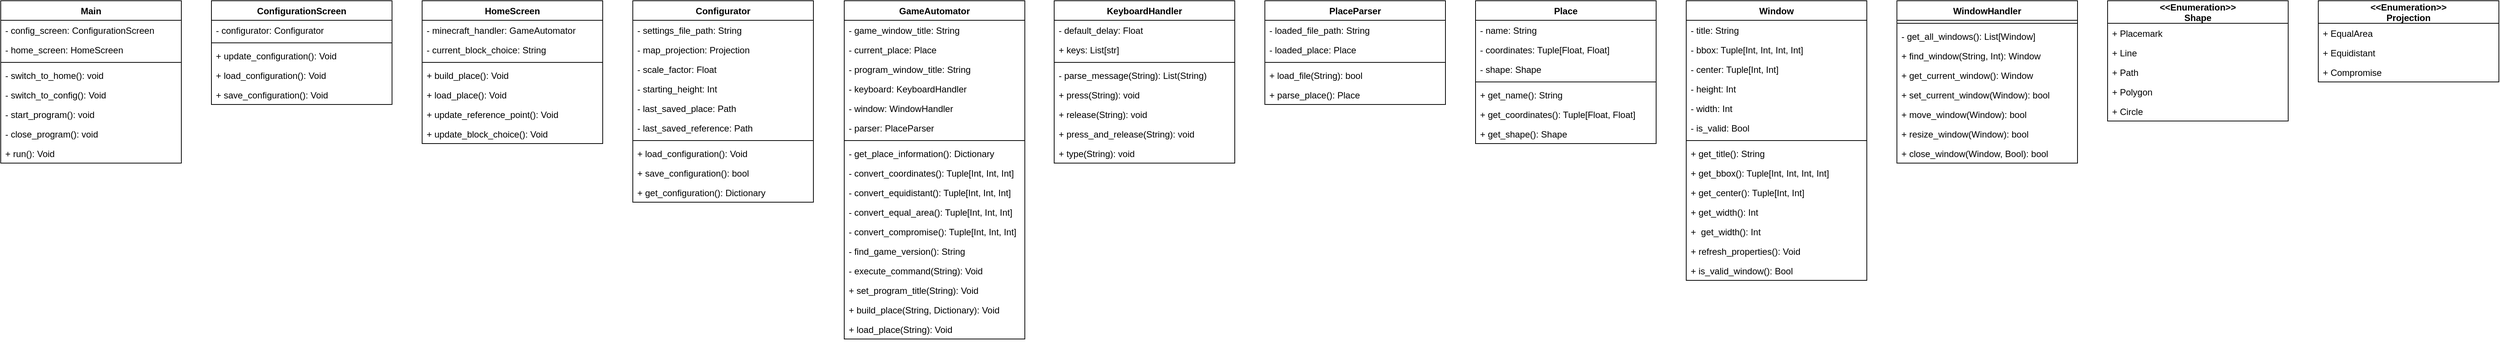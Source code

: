 <mxfile version="16.1.2" type="device"><diagram id="C5RBs43oDa-KdzZeNtuy" name="Page-1"><mxGraphModel dx="940" dy="936" grid="1" gridSize="10" guides="1" tooltips="1" connect="1" arrows="1" fold="1" page="1" pageScale="1" pageWidth="827" pageHeight="1169" math="0" shadow="0"><root><mxCell id="WIyWlLk6GJQsqaUBKTNV-0"/><mxCell id="WIyWlLk6GJQsqaUBKTNV-1" parent="WIyWlLk6GJQsqaUBKTNV-0"/><mxCell id="BEuFYHyedvfZlGBlOwU2-103" value="Window" style="swimlane;fontStyle=1;align=center;verticalAlign=top;childLayout=stackLayout;horizontal=1;startSize=26;horizontalStack=0;resizeParent=1;resizeParentMax=0;resizeLast=0;collapsible=1;marginBottom=0;" vertex="1" parent="WIyWlLk6GJQsqaUBKTNV-1"><mxGeometry x="2280" y="520" width="240" height="372" as="geometry"/></mxCell><mxCell id="BEuFYHyedvfZlGBlOwU2-118" value="- title: String" style="text;strokeColor=none;fillColor=none;align=left;verticalAlign=top;spacingLeft=4;spacingRight=4;overflow=hidden;rotatable=0;points=[[0,0.5],[1,0.5]];portConstraint=eastwest;" vertex="1" parent="BEuFYHyedvfZlGBlOwU2-103"><mxGeometry y="26" width="240" height="26" as="geometry"/></mxCell><mxCell id="BEuFYHyedvfZlGBlOwU2-119" value="- bbox: Tuple[Int, Int, Int, Int]" style="text;strokeColor=none;fillColor=none;align=left;verticalAlign=top;spacingLeft=4;spacingRight=4;overflow=hidden;rotatable=0;points=[[0,0.5],[1,0.5]];portConstraint=eastwest;" vertex="1" parent="BEuFYHyedvfZlGBlOwU2-103"><mxGeometry y="52" width="240" height="26" as="geometry"/></mxCell><mxCell id="BEuFYHyedvfZlGBlOwU2-120" value="- center: Tuple[Int, Int]" style="text;strokeColor=none;fillColor=none;align=left;verticalAlign=top;spacingLeft=4;spacingRight=4;overflow=hidden;rotatable=0;points=[[0,0.5],[1,0.5]];portConstraint=eastwest;" vertex="1" parent="BEuFYHyedvfZlGBlOwU2-103"><mxGeometry y="78" width="240" height="26" as="geometry"/></mxCell><mxCell id="BEuFYHyedvfZlGBlOwU2-121" value="- height: Int" style="text;strokeColor=none;fillColor=none;align=left;verticalAlign=top;spacingLeft=4;spacingRight=4;overflow=hidden;rotatable=0;points=[[0,0.5],[1,0.5]];portConstraint=eastwest;" vertex="1" parent="BEuFYHyedvfZlGBlOwU2-103"><mxGeometry y="104" width="240" height="26" as="geometry"/></mxCell><mxCell id="BEuFYHyedvfZlGBlOwU2-122" value="- width: Int" style="text;strokeColor=none;fillColor=none;align=left;verticalAlign=top;spacingLeft=4;spacingRight=4;overflow=hidden;rotatable=0;points=[[0,0.5],[1,0.5]];portConstraint=eastwest;" vertex="1" parent="BEuFYHyedvfZlGBlOwU2-103"><mxGeometry y="130" width="240" height="26" as="geometry"/></mxCell><mxCell id="BEuFYHyedvfZlGBlOwU2-123" value="- is_valid: Bool" style="text;strokeColor=none;fillColor=none;align=left;verticalAlign=top;spacingLeft=4;spacingRight=4;overflow=hidden;rotatable=0;points=[[0,0.5],[1,0.5]];portConstraint=eastwest;" vertex="1" parent="BEuFYHyedvfZlGBlOwU2-103"><mxGeometry y="156" width="240" height="26" as="geometry"/></mxCell><mxCell id="BEuFYHyedvfZlGBlOwU2-110" value="" style="line;strokeWidth=1;fillColor=none;align=left;verticalAlign=middle;spacingTop=-1;spacingLeft=3;spacingRight=3;rotatable=0;labelPosition=right;points=[];portConstraint=eastwest;" vertex="1" parent="BEuFYHyedvfZlGBlOwU2-103"><mxGeometry y="182" width="240" height="8" as="geometry"/></mxCell><mxCell id="BEuFYHyedvfZlGBlOwU2-111" value="+ get_title(): String" style="text;strokeColor=none;fillColor=none;align=left;verticalAlign=top;spacingLeft=4;spacingRight=4;overflow=hidden;rotatable=0;points=[[0,0.5],[1,0.5]];portConstraint=eastwest;" vertex="1" parent="BEuFYHyedvfZlGBlOwU2-103"><mxGeometry y="190" width="240" height="26" as="geometry"/></mxCell><mxCell id="BEuFYHyedvfZlGBlOwU2-112" value="+ get_bbox(): Tuple[Int, Int, Int, Int]" style="text;strokeColor=none;fillColor=none;align=left;verticalAlign=top;spacingLeft=4;spacingRight=4;overflow=hidden;rotatable=0;points=[[0,0.5],[1,0.5]];portConstraint=eastwest;" vertex="1" parent="BEuFYHyedvfZlGBlOwU2-103"><mxGeometry y="216" width="240" height="26" as="geometry"/></mxCell><mxCell id="BEuFYHyedvfZlGBlOwU2-113" value="+ get_center(): Tuple[Int, Int]" style="text;strokeColor=none;fillColor=none;align=left;verticalAlign=top;spacingLeft=4;spacingRight=4;overflow=hidden;rotatable=0;points=[[0,0.5],[1,0.5]];portConstraint=eastwest;" vertex="1" parent="BEuFYHyedvfZlGBlOwU2-103"><mxGeometry y="242" width="240" height="26" as="geometry"/></mxCell><mxCell id="BEuFYHyedvfZlGBlOwU2-114" value="+ get_width(): Int" style="text;strokeColor=none;fillColor=none;align=left;verticalAlign=top;spacingLeft=4;spacingRight=4;overflow=hidden;rotatable=0;points=[[0,0.5],[1,0.5]];portConstraint=eastwest;" vertex="1" parent="BEuFYHyedvfZlGBlOwU2-103"><mxGeometry y="268" width="240" height="26" as="geometry"/></mxCell><mxCell id="BEuFYHyedvfZlGBlOwU2-115" value="+  get_width(): Int" style="text;strokeColor=none;fillColor=none;align=left;verticalAlign=top;spacingLeft=4;spacingRight=4;overflow=hidden;rotatable=0;points=[[0,0.5],[1,0.5]];portConstraint=eastwest;" vertex="1" parent="BEuFYHyedvfZlGBlOwU2-103"><mxGeometry y="294" width="240" height="26" as="geometry"/></mxCell><mxCell id="BEuFYHyedvfZlGBlOwU2-116" value="+ refresh_properties(): Void" style="text;strokeColor=none;fillColor=none;align=left;verticalAlign=top;spacingLeft=4;spacingRight=4;overflow=hidden;rotatable=0;points=[[0,0.5],[1,0.5]];portConstraint=eastwest;" vertex="1" parent="BEuFYHyedvfZlGBlOwU2-103"><mxGeometry y="320" width="240" height="26" as="geometry"/></mxCell><mxCell id="BEuFYHyedvfZlGBlOwU2-117" value="+ is_valid_window(): Bool" style="text;strokeColor=none;fillColor=none;align=left;verticalAlign=top;spacingLeft=4;spacingRight=4;overflow=hidden;rotatable=0;points=[[0,0.5],[1,0.5]];portConstraint=eastwest;" vertex="1" parent="BEuFYHyedvfZlGBlOwU2-103"><mxGeometry y="346" width="240" height="26" as="geometry"/></mxCell><mxCell id="BEuFYHyedvfZlGBlOwU2-124" value="Place" style="swimlane;fontStyle=1;align=center;verticalAlign=top;childLayout=stackLayout;horizontal=1;startSize=26;horizontalStack=0;resizeParent=1;resizeParentMax=0;resizeLast=0;collapsible=1;marginBottom=0;" vertex="1" parent="WIyWlLk6GJQsqaUBKTNV-1"><mxGeometry x="2000" y="520" width="240" height="190" as="geometry"/></mxCell><mxCell id="BEuFYHyedvfZlGBlOwU2-125" value="- name: String" style="text;strokeColor=none;fillColor=none;align=left;verticalAlign=top;spacingLeft=4;spacingRight=4;overflow=hidden;rotatable=0;points=[[0,0.5],[1,0.5]];portConstraint=eastwest;" vertex="1" parent="BEuFYHyedvfZlGBlOwU2-124"><mxGeometry y="26" width="240" height="26" as="geometry"/></mxCell><mxCell id="BEuFYHyedvfZlGBlOwU2-126" value="- coordinates: Tuple[Float, Float]" style="text;strokeColor=none;fillColor=none;align=left;verticalAlign=top;spacingLeft=4;spacingRight=4;overflow=hidden;rotatable=0;points=[[0,0.5],[1,0.5]];portConstraint=eastwest;" vertex="1" parent="BEuFYHyedvfZlGBlOwU2-124"><mxGeometry y="52" width="240" height="26" as="geometry"/></mxCell><mxCell id="BEuFYHyedvfZlGBlOwU2-127" value="- shape: Shape" style="text;strokeColor=none;fillColor=none;align=left;verticalAlign=top;spacingLeft=4;spacingRight=4;overflow=hidden;rotatable=0;points=[[0,0.5],[1,0.5]];portConstraint=eastwest;" vertex="1" parent="BEuFYHyedvfZlGBlOwU2-124"><mxGeometry y="78" width="240" height="26" as="geometry"/></mxCell><mxCell id="BEuFYHyedvfZlGBlOwU2-128" value="" style="line;strokeWidth=1;fillColor=none;align=left;verticalAlign=middle;spacingTop=-1;spacingLeft=3;spacingRight=3;rotatable=0;labelPosition=right;points=[];portConstraint=eastwest;" vertex="1" parent="BEuFYHyedvfZlGBlOwU2-124"><mxGeometry y="104" width="240" height="8" as="geometry"/></mxCell><mxCell id="BEuFYHyedvfZlGBlOwU2-129" value="+ get_name(): String" style="text;strokeColor=none;fillColor=none;align=left;verticalAlign=top;spacingLeft=4;spacingRight=4;overflow=hidden;rotatable=0;points=[[0,0.5],[1,0.5]];portConstraint=eastwest;" vertex="1" parent="BEuFYHyedvfZlGBlOwU2-124"><mxGeometry y="112" width="240" height="26" as="geometry"/></mxCell><mxCell id="BEuFYHyedvfZlGBlOwU2-130" value="+ get_coordinates(): Tuple[Float, Float]" style="text;strokeColor=none;fillColor=none;align=left;verticalAlign=top;spacingLeft=4;spacingRight=4;overflow=hidden;rotatable=0;points=[[0,0.5],[1,0.5]];portConstraint=eastwest;" vertex="1" parent="BEuFYHyedvfZlGBlOwU2-124"><mxGeometry y="138" width="240" height="26" as="geometry"/></mxCell><mxCell id="BEuFYHyedvfZlGBlOwU2-131" value="+ get_shape(): Shape" style="text;strokeColor=none;fillColor=none;align=left;verticalAlign=top;spacingLeft=4;spacingRight=4;overflow=hidden;rotatable=0;points=[[0,0.5],[1,0.5]];portConstraint=eastwest;" vertex="1" parent="BEuFYHyedvfZlGBlOwU2-124"><mxGeometry y="164" width="240" height="26" as="geometry"/></mxCell><mxCell id="BEuFYHyedvfZlGBlOwU2-132" value="WindowHandler" style="swimlane;fontStyle=1;align=center;verticalAlign=top;childLayout=stackLayout;horizontal=1;startSize=26;horizontalStack=0;resizeParent=1;resizeParentMax=0;resizeLast=0;collapsible=1;marginBottom=0;" vertex="1" parent="WIyWlLk6GJQsqaUBKTNV-1"><mxGeometry x="2560" y="520" width="240" height="216" as="geometry"/></mxCell><mxCell id="BEuFYHyedvfZlGBlOwU2-134" value="" style="line;strokeWidth=1;fillColor=none;align=left;verticalAlign=middle;spacingTop=-1;spacingLeft=3;spacingRight=3;rotatable=0;labelPosition=right;points=[];portConstraint=eastwest;" vertex="1" parent="BEuFYHyedvfZlGBlOwU2-132"><mxGeometry y="26" width="240" height="8" as="geometry"/></mxCell><mxCell id="BEuFYHyedvfZlGBlOwU2-142" value="- get_all_windows(): List[Window]" style="text;strokeColor=none;fillColor=none;align=left;verticalAlign=top;spacingLeft=4;spacingRight=4;overflow=hidden;rotatable=0;points=[[0,0.5],[1,0.5]];portConstraint=eastwest;" vertex="1" parent="BEuFYHyedvfZlGBlOwU2-132"><mxGeometry y="34" width="240" height="26" as="geometry"/></mxCell><mxCell id="BEuFYHyedvfZlGBlOwU2-135" value="+ find_window(String, Int): Window" style="text;strokeColor=none;fillColor=none;align=left;verticalAlign=top;spacingLeft=4;spacingRight=4;overflow=hidden;rotatable=0;points=[[0,0.5],[1,0.5]];portConstraint=eastwest;" vertex="1" parent="BEuFYHyedvfZlGBlOwU2-132"><mxGeometry y="60" width="240" height="26" as="geometry"/></mxCell><mxCell id="BEuFYHyedvfZlGBlOwU2-136" value="+ get_current_window(): Window" style="text;strokeColor=none;fillColor=none;align=left;verticalAlign=top;spacingLeft=4;spacingRight=4;overflow=hidden;rotatable=0;points=[[0,0.5],[1,0.5]];portConstraint=eastwest;" vertex="1" parent="BEuFYHyedvfZlGBlOwU2-132"><mxGeometry y="86" width="240" height="26" as="geometry"/></mxCell><mxCell id="BEuFYHyedvfZlGBlOwU2-137" value="+ set_current_window(Window): bool" style="text;strokeColor=none;fillColor=none;align=left;verticalAlign=top;spacingLeft=4;spacingRight=4;overflow=hidden;rotatable=0;points=[[0,0.5],[1,0.5]];portConstraint=eastwest;" vertex="1" parent="BEuFYHyedvfZlGBlOwU2-132"><mxGeometry y="112" width="240" height="26" as="geometry"/></mxCell><mxCell id="BEuFYHyedvfZlGBlOwU2-138" value="+ move_window(Window): bool" style="text;strokeColor=none;fillColor=none;align=left;verticalAlign=top;spacingLeft=4;spacingRight=4;overflow=hidden;rotatable=0;points=[[0,0.5],[1,0.5]];portConstraint=eastwest;" vertex="1" parent="BEuFYHyedvfZlGBlOwU2-132"><mxGeometry y="138" width="240" height="26" as="geometry"/></mxCell><mxCell id="BEuFYHyedvfZlGBlOwU2-139" value="+ resize_window(Window): bool" style="text;strokeColor=none;fillColor=none;align=left;verticalAlign=top;spacingLeft=4;spacingRight=4;overflow=hidden;rotatable=0;points=[[0,0.5],[1,0.5]];portConstraint=eastwest;" vertex="1" parent="BEuFYHyedvfZlGBlOwU2-132"><mxGeometry y="164" width="240" height="26" as="geometry"/></mxCell><mxCell id="BEuFYHyedvfZlGBlOwU2-140" value="+ close_window(Window, Bool): bool" style="text;strokeColor=none;fillColor=none;align=left;verticalAlign=top;spacingLeft=4;spacingRight=4;overflow=hidden;rotatable=0;points=[[0,0.5],[1,0.5]];portConstraint=eastwest;" vertex="1" parent="BEuFYHyedvfZlGBlOwU2-132"><mxGeometry y="190" width="240" height="26" as="geometry"/></mxCell><mxCell id="BEuFYHyedvfZlGBlOwU2-143" value="PlaceParser" style="swimlane;fontStyle=1;align=center;verticalAlign=top;childLayout=stackLayout;horizontal=1;startSize=26;horizontalStack=0;resizeParent=1;resizeParentMax=0;resizeLast=0;collapsible=1;marginBottom=0;" vertex="1" parent="WIyWlLk6GJQsqaUBKTNV-1"><mxGeometry x="1720" y="520" width="240" height="138" as="geometry"/></mxCell><mxCell id="BEuFYHyedvfZlGBlOwU2-144" value="- loaded_file_path: String" style="text;strokeColor=none;fillColor=none;align=left;verticalAlign=top;spacingLeft=4;spacingRight=4;overflow=hidden;rotatable=0;points=[[0,0.5],[1,0.5]];portConstraint=eastwest;" vertex="1" parent="BEuFYHyedvfZlGBlOwU2-143"><mxGeometry y="26" width="240" height="26" as="geometry"/></mxCell><mxCell id="BEuFYHyedvfZlGBlOwU2-222" value="- loaded_place: Place" style="text;strokeColor=none;fillColor=none;align=left;verticalAlign=top;spacingLeft=4;spacingRight=4;overflow=hidden;rotatable=0;points=[[0,0.5],[1,0.5]];portConstraint=eastwest;" vertex="1" parent="BEuFYHyedvfZlGBlOwU2-143"><mxGeometry y="52" width="240" height="26" as="geometry"/></mxCell><mxCell id="BEuFYHyedvfZlGBlOwU2-145" value="" style="line;strokeWidth=1;fillColor=none;align=left;verticalAlign=middle;spacingTop=-1;spacingLeft=3;spacingRight=3;rotatable=0;labelPosition=right;points=[];portConstraint=eastwest;" vertex="1" parent="BEuFYHyedvfZlGBlOwU2-143"><mxGeometry y="78" width="240" height="8" as="geometry"/></mxCell><mxCell id="BEuFYHyedvfZlGBlOwU2-146" value="+ load_file(String): bool" style="text;strokeColor=none;fillColor=none;align=left;verticalAlign=top;spacingLeft=4;spacingRight=4;overflow=hidden;rotatable=0;points=[[0,0.5],[1,0.5]];portConstraint=eastwest;" vertex="1" parent="BEuFYHyedvfZlGBlOwU2-143"><mxGeometry y="86" width="240" height="26" as="geometry"/></mxCell><mxCell id="BEuFYHyedvfZlGBlOwU2-147" value="+ parse_place(): Place" style="text;strokeColor=none;fillColor=none;align=left;verticalAlign=top;spacingLeft=4;spacingRight=4;overflow=hidden;rotatable=0;points=[[0,0.5],[1,0.5]];portConstraint=eastwest;" vertex="1" parent="BEuFYHyedvfZlGBlOwU2-143"><mxGeometry y="112" width="240" height="26" as="geometry"/></mxCell><mxCell id="BEuFYHyedvfZlGBlOwU2-153" value="KeyboardHandler" style="swimlane;fontStyle=1;align=center;verticalAlign=top;childLayout=stackLayout;horizontal=1;startSize=26;horizontalStack=0;resizeParent=1;resizeParentMax=0;resizeLast=0;collapsible=1;marginBottom=0;" vertex="1" parent="WIyWlLk6GJQsqaUBKTNV-1"><mxGeometry x="1440" y="520" width="240" height="216" as="geometry"/></mxCell><mxCell id="BEuFYHyedvfZlGBlOwU2-161" value="- default_delay: Float" style="text;strokeColor=none;fillColor=none;align=left;verticalAlign=top;spacingLeft=4;spacingRight=4;overflow=hidden;rotatable=0;points=[[0,0.5],[1,0.5]];portConstraint=eastwest;" vertex="1" parent="BEuFYHyedvfZlGBlOwU2-153"><mxGeometry y="26" width="240" height="26" as="geometry"/></mxCell><mxCell id="BEuFYHyedvfZlGBlOwU2-154" value="+ keys: List[str]" style="text;strokeColor=none;fillColor=none;align=left;verticalAlign=top;spacingLeft=4;spacingRight=4;overflow=hidden;rotatable=0;points=[[0,0.5],[1,0.5]];portConstraint=eastwest;" vertex="1" parent="BEuFYHyedvfZlGBlOwU2-153"><mxGeometry y="52" width="240" height="26" as="geometry"/></mxCell><mxCell id="BEuFYHyedvfZlGBlOwU2-155" value="" style="line;strokeWidth=1;fillColor=none;align=left;verticalAlign=middle;spacingTop=-1;spacingLeft=3;spacingRight=3;rotatable=0;labelPosition=right;points=[];portConstraint=eastwest;" vertex="1" parent="BEuFYHyedvfZlGBlOwU2-153"><mxGeometry y="78" width="240" height="8" as="geometry"/></mxCell><mxCell id="BEuFYHyedvfZlGBlOwU2-162" value="- parse_message(String): List(String)" style="text;strokeColor=none;fillColor=none;align=left;verticalAlign=top;spacingLeft=4;spacingRight=4;overflow=hidden;rotatable=0;points=[[0,0.5],[1,0.5]];portConstraint=eastwest;" vertex="1" parent="BEuFYHyedvfZlGBlOwU2-153"><mxGeometry y="86" width="240" height="26" as="geometry"/></mxCell><mxCell id="BEuFYHyedvfZlGBlOwU2-156" value="+ press(String): void" style="text;strokeColor=none;fillColor=none;align=left;verticalAlign=top;spacingLeft=4;spacingRight=4;overflow=hidden;rotatable=0;points=[[0,0.5],[1,0.5]];portConstraint=eastwest;" vertex="1" parent="BEuFYHyedvfZlGBlOwU2-153"><mxGeometry y="112" width="240" height="26" as="geometry"/></mxCell><mxCell id="BEuFYHyedvfZlGBlOwU2-157" value="+ release(String): void" style="text;strokeColor=none;fillColor=none;align=left;verticalAlign=top;spacingLeft=4;spacingRight=4;overflow=hidden;rotatable=0;points=[[0,0.5],[1,0.5]];portConstraint=eastwest;" vertex="1" parent="BEuFYHyedvfZlGBlOwU2-153"><mxGeometry y="138" width="240" height="26" as="geometry"/></mxCell><mxCell id="BEuFYHyedvfZlGBlOwU2-158" value="+ press_and_release(String): void" style="text;strokeColor=none;fillColor=none;align=left;verticalAlign=top;spacingLeft=4;spacingRight=4;overflow=hidden;rotatable=0;points=[[0,0.5],[1,0.5]];portConstraint=eastwest;" vertex="1" parent="BEuFYHyedvfZlGBlOwU2-153"><mxGeometry y="164" width="240" height="26" as="geometry"/></mxCell><mxCell id="BEuFYHyedvfZlGBlOwU2-159" value="+ type(String): void" style="text;strokeColor=none;fillColor=none;align=left;verticalAlign=top;spacingLeft=4;spacingRight=4;overflow=hidden;rotatable=0;points=[[0,0.5],[1,0.5]];portConstraint=eastwest;" vertex="1" parent="BEuFYHyedvfZlGBlOwU2-153"><mxGeometry y="190" width="240" height="26" as="geometry"/></mxCell><mxCell id="BEuFYHyedvfZlGBlOwU2-163" value="GameAutomator" style="swimlane;fontStyle=1;align=center;verticalAlign=top;childLayout=stackLayout;horizontal=1;startSize=26;horizontalStack=0;resizeParent=1;resizeParentMax=0;resizeLast=0;collapsible=1;marginBottom=0;" vertex="1" parent="WIyWlLk6GJQsqaUBKTNV-1"><mxGeometry x="1161" y="520" width="240" height="450" as="geometry"/></mxCell><mxCell id="BEuFYHyedvfZlGBlOwU2-174" value="- game_window_title: String" style="text;strokeColor=none;fillColor=none;align=left;verticalAlign=top;spacingLeft=4;spacingRight=4;overflow=hidden;rotatable=0;points=[[0,0.5],[1,0.5]];portConstraint=eastwest;" vertex="1" parent="BEuFYHyedvfZlGBlOwU2-163"><mxGeometry y="26" width="240" height="26" as="geometry"/></mxCell><mxCell id="BEuFYHyedvfZlGBlOwU2-181" value="- current_place: Place" style="text;strokeColor=none;fillColor=none;align=left;verticalAlign=top;spacingLeft=4;spacingRight=4;overflow=hidden;rotatable=0;points=[[0,0.5],[1,0.5]];portConstraint=eastwest;" vertex="1" parent="BEuFYHyedvfZlGBlOwU2-163"><mxGeometry y="52" width="240" height="26" as="geometry"/></mxCell><mxCell id="BEuFYHyedvfZlGBlOwU2-175" value="- program_window_title: String" style="text;strokeColor=none;fillColor=none;align=left;verticalAlign=top;spacingLeft=4;spacingRight=4;overflow=hidden;rotatable=0;points=[[0,0.5],[1,0.5]];portConstraint=eastwest;" vertex="1" parent="BEuFYHyedvfZlGBlOwU2-163"><mxGeometry y="78" width="240" height="26" as="geometry"/></mxCell><mxCell id="BEuFYHyedvfZlGBlOwU2-176" value="- keyboard: KeyboardHandler" style="text;strokeColor=none;fillColor=none;align=left;verticalAlign=top;spacingLeft=4;spacingRight=4;overflow=hidden;rotatable=0;points=[[0,0.5],[1,0.5]];portConstraint=eastwest;" vertex="1" parent="BEuFYHyedvfZlGBlOwU2-163"><mxGeometry y="104" width="240" height="26" as="geometry"/></mxCell><mxCell id="BEuFYHyedvfZlGBlOwU2-177" value="- window: WindowHandler" style="text;strokeColor=none;fillColor=none;align=left;verticalAlign=top;spacingLeft=4;spacingRight=4;overflow=hidden;rotatable=0;points=[[0,0.5],[1,0.5]];portConstraint=eastwest;" vertex="1" parent="BEuFYHyedvfZlGBlOwU2-163"><mxGeometry y="130" width="240" height="26" as="geometry"/></mxCell><mxCell id="BEuFYHyedvfZlGBlOwU2-178" value="- parser: PlaceParser" style="text;strokeColor=none;fillColor=none;align=left;verticalAlign=top;spacingLeft=4;spacingRight=4;overflow=hidden;rotatable=0;points=[[0,0.5],[1,0.5]];portConstraint=eastwest;" vertex="1" parent="BEuFYHyedvfZlGBlOwU2-163"><mxGeometry y="156" width="240" height="26" as="geometry"/></mxCell><mxCell id="BEuFYHyedvfZlGBlOwU2-169" value="" style="line;strokeWidth=1;fillColor=none;align=left;verticalAlign=middle;spacingTop=-1;spacingLeft=3;spacingRight=3;rotatable=0;labelPosition=right;points=[];portConstraint=eastwest;" vertex="1" parent="BEuFYHyedvfZlGBlOwU2-163"><mxGeometry y="182" width="240" height="8" as="geometry"/></mxCell><mxCell id="BEuFYHyedvfZlGBlOwU2-180" value="- get_place_information(): Dictionary" style="text;strokeColor=none;fillColor=none;align=left;verticalAlign=top;spacingLeft=4;spacingRight=4;overflow=hidden;rotatable=0;points=[[0,0.5],[1,0.5]];portConstraint=eastwest;" vertex="1" parent="BEuFYHyedvfZlGBlOwU2-163"><mxGeometry y="190" width="240" height="26" as="geometry"/></mxCell><mxCell id="BEuFYHyedvfZlGBlOwU2-182" value="- convert_coordinates(): Tuple[Int, Int, Int]" style="text;strokeColor=none;fillColor=none;align=left;verticalAlign=top;spacingLeft=4;spacingRight=4;overflow=hidden;rotatable=0;points=[[0,0.5],[1,0.5]];portConstraint=eastwest;" vertex="1" parent="BEuFYHyedvfZlGBlOwU2-163"><mxGeometry y="216" width="240" height="26" as="geometry"/></mxCell><mxCell id="BEuFYHyedvfZlGBlOwU2-242" value="- convert_equidistant(): Tuple[Int, Int, Int]" style="text;strokeColor=none;fillColor=none;align=left;verticalAlign=top;spacingLeft=4;spacingRight=4;overflow=hidden;rotatable=0;points=[[0,0.5],[1,0.5]];portConstraint=eastwest;" vertex="1" parent="BEuFYHyedvfZlGBlOwU2-163"><mxGeometry y="242" width="240" height="26" as="geometry"/></mxCell><mxCell id="BEuFYHyedvfZlGBlOwU2-243" value="- convert_equal_area(): Tuple[Int, Int, Int]" style="text;strokeColor=none;fillColor=none;align=left;verticalAlign=top;spacingLeft=4;spacingRight=4;overflow=hidden;rotatable=0;points=[[0,0.5],[1,0.5]];portConstraint=eastwest;" vertex="1" parent="BEuFYHyedvfZlGBlOwU2-163"><mxGeometry y="268" width="240" height="26" as="geometry"/></mxCell><mxCell id="BEuFYHyedvfZlGBlOwU2-244" value="- convert_compromise(): Tuple[Int, Int, Int]" style="text;strokeColor=none;fillColor=none;align=left;verticalAlign=top;spacingLeft=4;spacingRight=4;overflow=hidden;rotatable=0;points=[[0,0.5],[1,0.5]];portConstraint=eastwest;" vertex="1" parent="BEuFYHyedvfZlGBlOwU2-163"><mxGeometry y="294" width="240" height="26" as="geometry"/></mxCell><mxCell id="BEuFYHyedvfZlGBlOwU2-183" value="- find_game_version(): String" style="text;strokeColor=none;fillColor=none;align=left;verticalAlign=top;spacingLeft=4;spacingRight=4;overflow=hidden;rotatable=0;points=[[0,0.5],[1,0.5]];portConstraint=eastwest;" vertex="1" parent="BEuFYHyedvfZlGBlOwU2-163"><mxGeometry y="320" width="240" height="26" as="geometry"/></mxCell><mxCell id="BEuFYHyedvfZlGBlOwU2-186" value="- execute_command(String): Void" style="text;strokeColor=none;fillColor=none;align=left;verticalAlign=top;spacingLeft=4;spacingRight=4;overflow=hidden;rotatable=0;points=[[0,0.5],[1,0.5]];portConstraint=eastwest;" vertex="1" parent="BEuFYHyedvfZlGBlOwU2-163"><mxGeometry y="346" width="240" height="26" as="geometry"/></mxCell><mxCell id="BEuFYHyedvfZlGBlOwU2-179" value="+ set_program_title(String): Void" style="text;strokeColor=none;fillColor=none;align=left;verticalAlign=top;spacingLeft=4;spacingRight=4;overflow=hidden;rotatable=0;points=[[0,0.5],[1,0.5]];portConstraint=eastwest;" vertex="1" parent="BEuFYHyedvfZlGBlOwU2-163"><mxGeometry y="372" width="240" height="26" as="geometry"/></mxCell><mxCell id="BEuFYHyedvfZlGBlOwU2-184" value="+ build_place(String, Dictionary): Void" style="text;strokeColor=none;fillColor=none;align=left;verticalAlign=top;spacingLeft=4;spacingRight=4;overflow=hidden;rotatable=0;points=[[0,0.5],[1,0.5]];portConstraint=eastwest;" vertex="1" parent="BEuFYHyedvfZlGBlOwU2-163"><mxGeometry y="398" width="240" height="26" as="geometry"/></mxCell><mxCell id="BEuFYHyedvfZlGBlOwU2-185" value="+ load_place(String): Void" style="text;strokeColor=none;fillColor=none;align=left;verticalAlign=top;spacingLeft=4;spacingRight=4;overflow=hidden;rotatable=0;points=[[0,0.5],[1,0.5]];portConstraint=eastwest;" vertex="1" parent="BEuFYHyedvfZlGBlOwU2-163"><mxGeometry y="424" width="240" height="26" as="geometry"/></mxCell><mxCell id="BEuFYHyedvfZlGBlOwU2-187" value="Configurator" style="swimlane;fontStyle=1;align=center;verticalAlign=top;childLayout=stackLayout;horizontal=1;startSize=26;horizontalStack=0;resizeParent=1;resizeParentMax=0;resizeLast=0;collapsible=1;marginBottom=0;" vertex="1" parent="WIyWlLk6GJQsqaUBKTNV-1"><mxGeometry x="880" y="520" width="240" height="268" as="geometry"/></mxCell><mxCell id="BEuFYHyedvfZlGBlOwU2-188" value="- settings_file_path: String" style="text;strokeColor=none;fillColor=none;align=left;verticalAlign=top;spacingLeft=4;spacingRight=4;overflow=hidden;rotatable=0;points=[[0,0.5],[1,0.5]];portConstraint=eastwest;" vertex="1" parent="BEuFYHyedvfZlGBlOwU2-187"><mxGeometry y="26" width="240" height="26" as="geometry"/></mxCell><mxCell id="BEuFYHyedvfZlGBlOwU2-189" value="- map_projection: Projection" style="text;strokeColor=none;fillColor=none;align=left;verticalAlign=top;spacingLeft=4;spacingRight=4;overflow=hidden;rotatable=0;points=[[0,0.5],[1,0.5]];portConstraint=eastwest;" vertex="1" parent="BEuFYHyedvfZlGBlOwU2-187"><mxGeometry y="52" width="240" height="26" as="geometry"/></mxCell><mxCell id="BEuFYHyedvfZlGBlOwU2-190" value="- scale_factor: Float" style="text;strokeColor=none;fillColor=none;align=left;verticalAlign=top;spacingLeft=4;spacingRight=4;overflow=hidden;rotatable=0;points=[[0,0.5],[1,0.5]];portConstraint=eastwest;" vertex="1" parent="BEuFYHyedvfZlGBlOwU2-187"><mxGeometry y="78" width="240" height="26" as="geometry"/></mxCell><mxCell id="BEuFYHyedvfZlGBlOwU2-196" value="- starting_height: Int" style="text;strokeColor=none;fillColor=none;align=left;verticalAlign=top;spacingLeft=4;spacingRight=4;overflow=hidden;rotatable=0;points=[[0,0.5],[1,0.5]];portConstraint=eastwest;" vertex="1" parent="BEuFYHyedvfZlGBlOwU2-187"><mxGeometry y="104" width="240" height="26" as="geometry"/></mxCell><mxCell id="BEuFYHyedvfZlGBlOwU2-191" value="- last_saved_place: Path" style="text;strokeColor=none;fillColor=none;align=left;verticalAlign=top;spacingLeft=4;spacingRight=4;overflow=hidden;rotatable=0;points=[[0,0.5],[1,0.5]];portConstraint=eastwest;" vertex="1" parent="BEuFYHyedvfZlGBlOwU2-187"><mxGeometry y="130" width="240" height="26" as="geometry"/></mxCell><mxCell id="BEuFYHyedvfZlGBlOwU2-192" value="- last_saved_reference: Path" style="text;strokeColor=none;fillColor=none;align=left;verticalAlign=top;spacingLeft=4;spacingRight=4;overflow=hidden;rotatable=0;points=[[0,0.5],[1,0.5]];portConstraint=eastwest;" vertex="1" parent="BEuFYHyedvfZlGBlOwU2-187"><mxGeometry y="156" width="240" height="26" as="geometry"/></mxCell><mxCell id="BEuFYHyedvfZlGBlOwU2-193" value="" style="line;strokeWidth=1;fillColor=none;align=left;verticalAlign=middle;spacingTop=-1;spacingLeft=3;spacingRight=3;rotatable=0;labelPosition=right;points=[];portConstraint=eastwest;" vertex="1" parent="BEuFYHyedvfZlGBlOwU2-187"><mxGeometry y="182" width="240" height="8" as="geometry"/></mxCell><mxCell id="BEuFYHyedvfZlGBlOwU2-194" value="+ load_configuration(): Void" style="text;strokeColor=none;fillColor=none;align=left;verticalAlign=top;spacingLeft=4;spacingRight=4;overflow=hidden;rotatable=0;points=[[0,0.5],[1,0.5]];portConstraint=eastwest;" vertex="1" parent="BEuFYHyedvfZlGBlOwU2-187"><mxGeometry y="190" width="240" height="26" as="geometry"/></mxCell><mxCell id="BEuFYHyedvfZlGBlOwU2-195" value="+ save_configuration(): bool" style="text;strokeColor=none;fillColor=none;align=left;verticalAlign=top;spacingLeft=4;spacingRight=4;overflow=hidden;rotatable=0;points=[[0,0.5],[1,0.5]];portConstraint=eastwest;" vertex="1" parent="BEuFYHyedvfZlGBlOwU2-187"><mxGeometry y="216" width="240" height="26" as="geometry"/></mxCell><mxCell id="BEuFYHyedvfZlGBlOwU2-197" value="+ get_configuration(): Dictionary" style="text;strokeColor=none;fillColor=none;align=left;verticalAlign=top;spacingLeft=4;spacingRight=4;overflow=hidden;rotatable=0;points=[[0,0.5],[1,0.5]];portConstraint=eastwest;" vertex="1" parent="BEuFYHyedvfZlGBlOwU2-187"><mxGeometry y="242" width="240" height="26" as="geometry"/></mxCell><mxCell id="BEuFYHyedvfZlGBlOwU2-198" value="HomeScreen" style="swimlane;fontStyle=1;align=center;verticalAlign=top;childLayout=stackLayout;horizontal=1;startSize=26;horizontalStack=0;resizeParent=1;resizeParentMax=0;resizeLast=0;collapsible=1;marginBottom=0;" vertex="1" parent="WIyWlLk6GJQsqaUBKTNV-1"><mxGeometry x="600" y="520" width="240" height="190" as="geometry"/></mxCell><mxCell id="BEuFYHyedvfZlGBlOwU2-199" value="- minecraft_handler: GameAutomator" style="text;strokeColor=none;fillColor=none;align=left;verticalAlign=top;spacingLeft=4;spacingRight=4;overflow=hidden;rotatable=0;points=[[0,0.5],[1,0.5]];portConstraint=eastwest;" vertex="1" parent="BEuFYHyedvfZlGBlOwU2-198"><mxGeometry y="26" width="240" height="26" as="geometry"/></mxCell><mxCell id="BEuFYHyedvfZlGBlOwU2-206" value="- current_block_choice: String" style="text;strokeColor=none;fillColor=none;align=left;verticalAlign=top;spacingLeft=4;spacingRight=4;overflow=hidden;rotatable=0;points=[[0,0.5],[1,0.5]];portConstraint=eastwest;" vertex="1" parent="BEuFYHyedvfZlGBlOwU2-198"><mxGeometry y="52" width="240" height="26" as="geometry"/></mxCell><mxCell id="BEuFYHyedvfZlGBlOwU2-200" value="" style="line;strokeWidth=1;fillColor=none;align=left;verticalAlign=middle;spacingTop=-1;spacingLeft=3;spacingRight=3;rotatable=0;labelPosition=right;points=[];portConstraint=eastwest;" vertex="1" parent="BEuFYHyedvfZlGBlOwU2-198"><mxGeometry y="78" width="240" height="8" as="geometry"/></mxCell><mxCell id="BEuFYHyedvfZlGBlOwU2-202" value="+ build_place(): Void" style="text;strokeColor=none;fillColor=none;align=left;verticalAlign=top;spacingLeft=4;spacingRight=4;overflow=hidden;rotatable=0;points=[[0,0.5],[1,0.5]];portConstraint=eastwest;" vertex="1" parent="BEuFYHyedvfZlGBlOwU2-198"><mxGeometry y="86" width="240" height="26" as="geometry"/></mxCell><mxCell id="BEuFYHyedvfZlGBlOwU2-203" value="+ load_place(): Void" style="text;strokeColor=none;fillColor=none;align=left;verticalAlign=top;spacingLeft=4;spacingRight=4;overflow=hidden;rotatable=0;points=[[0,0.5],[1,0.5]];portConstraint=eastwest;" vertex="1" parent="BEuFYHyedvfZlGBlOwU2-198"><mxGeometry y="112" width="240" height="26" as="geometry"/></mxCell><mxCell id="BEuFYHyedvfZlGBlOwU2-204" value="+ update_reference_point(): Void" style="text;strokeColor=none;fillColor=none;align=left;verticalAlign=top;spacingLeft=4;spacingRight=4;overflow=hidden;rotatable=0;points=[[0,0.5],[1,0.5]];portConstraint=eastwest;" vertex="1" parent="BEuFYHyedvfZlGBlOwU2-198"><mxGeometry y="138" width="240" height="26" as="geometry"/></mxCell><mxCell id="BEuFYHyedvfZlGBlOwU2-205" value="+ update_block_choice(): Void" style="text;strokeColor=none;fillColor=none;align=left;verticalAlign=top;spacingLeft=4;spacingRight=4;overflow=hidden;rotatable=0;points=[[0,0.5],[1,0.5]];portConstraint=eastwest;" vertex="1" parent="BEuFYHyedvfZlGBlOwU2-198"><mxGeometry y="164" width="240" height="26" as="geometry"/></mxCell><mxCell id="BEuFYHyedvfZlGBlOwU2-207" value="ConfigurationScreen" style="swimlane;fontStyle=1;align=center;verticalAlign=top;childLayout=stackLayout;horizontal=1;startSize=26;horizontalStack=0;resizeParent=1;resizeParentMax=0;resizeLast=0;collapsible=1;marginBottom=0;" vertex="1" parent="WIyWlLk6GJQsqaUBKTNV-1"><mxGeometry x="320" y="520" width="240" height="138" as="geometry"/></mxCell><mxCell id="BEuFYHyedvfZlGBlOwU2-208" value="- configurator: Configurator" style="text;strokeColor=none;fillColor=none;align=left;verticalAlign=top;spacingLeft=4;spacingRight=4;overflow=hidden;rotatable=0;points=[[0,0.5],[1,0.5]];portConstraint=eastwest;" vertex="1" parent="BEuFYHyedvfZlGBlOwU2-207"><mxGeometry y="26" width="240" height="26" as="geometry"/></mxCell><mxCell id="BEuFYHyedvfZlGBlOwU2-209" value="" style="line;strokeWidth=1;fillColor=none;align=left;verticalAlign=middle;spacingTop=-1;spacingLeft=3;spacingRight=3;rotatable=0;labelPosition=right;points=[];portConstraint=eastwest;" vertex="1" parent="BEuFYHyedvfZlGBlOwU2-207"><mxGeometry y="52" width="240" height="8" as="geometry"/></mxCell><mxCell id="BEuFYHyedvfZlGBlOwU2-210" value="+ update_configuration(): Void" style="text;strokeColor=none;fillColor=none;align=left;verticalAlign=top;spacingLeft=4;spacingRight=4;overflow=hidden;rotatable=0;points=[[0,0.5],[1,0.5]];portConstraint=eastwest;" vertex="1" parent="BEuFYHyedvfZlGBlOwU2-207"><mxGeometry y="60" width="240" height="26" as="geometry"/></mxCell><mxCell id="BEuFYHyedvfZlGBlOwU2-211" value="+ load_configuration(): Void" style="text;strokeColor=none;fillColor=none;align=left;verticalAlign=top;spacingLeft=4;spacingRight=4;overflow=hidden;rotatable=0;points=[[0,0.5],[1,0.5]];portConstraint=eastwest;" vertex="1" parent="BEuFYHyedvfZlGBlOwU2-207"><mxGeometry y="86" width="240" height="26" as="geometry"/></mxCell><mxCell id="BEuFYHyedvfZlGBlOwU2-212" value="+ save_configuration(): Void" style="text;strokeColor=none;fillColor=none;align=left;verticalAlign=top;spacingLeft=4;spacingRight=4;overflow=hidden;rotatable=0;points=[[0,0.5],[1,0.5]];portConstraint=eastwest;" vertex="1" parent="BEuFYHyedvfZlGBlOwU2-207"><mxGeometry y="112" width="240" height="26" as="geometry"/></mxCell><mxCell id="BEuFYHyedvfZlGBlOwU2-213" value="Main" style="swimlane;fontStyle=1;align=center;verticalAlign=top;childLayout=stackLayout;horizontal=1;startSize=26;horizontalStack=0;resizeParent=1;resizeParentMax=0;resizeLast=0;collapsible=1;marginBottom=0;" vertex="1" parent="WIyWlLk6GJQsqaUBKTNV-1"><mxGeometry x="40" y="520" width="240" height="216" as="geometry"/></mxCell><mxCell id="BEuFYHyedvfZlGBlOwU2-214" value="- config_screen: ConfigurationScreen" style="text;strokeColor=none;fillColor=none;align=left;verticalAlign=top;spacingLeft=4;spacingRight=4;overflow=hidden;rotatable=0;points=[[0,0.5],[1,0.5]];portConstraint=eastwest;" vertex="1" parent="BEuFYHyedvfZlGBlOwU2-213"><mxGeometry y="26" width="240" height="26" as="geometry"/></mxCell><mxCell id="BEuFYHyedvfZlGBlOwU2-215" value="- home_screen: HomeScreen" style="text;strokeColor=none;fillColor=none;align=left;verticalAlign=top;spacingLeft=4;spacingRight=4;overflow=hidden;rotatable=0;points=[[0,0.5],[1,0.5]];portConstraint=eastwest;" vertex="1" parent="BEuFYHyedvfZlGBlOwU2-213"><mxGeometry y="52" width="240" height="26" as="geometry"/></mxCell><mxCell id="BEuFYHyedvfZlGBlOwU2-216" value="" style="line;strokeWidth=1;fillColor=none;align=left;verticalAlign=middle;spacingTop=-1;spacingLeft=3;spacingRight=3;rotatable=0;labelPosition=right;points=[];portConstraint=eastwest;" vertex="1" parent="BEuFYHyedvfZlGBlOwU2-213"><mxGeometry y="78" width="240" height="8" as="geometry"/></mxCell><mxCell id="BEuFYHyedvfZlGBlOwU2-217" value="- switch_to_home(): void" style="text;strokeColor=none;fillColor=none;align=left;verticalAlign=top;spacingLeft=4;spacingRight=4;overflow=hidden;rotatable=0;points=[[0,0.5],[1,0.5]];portConstraint=eastwest;" vertex="1" parent="BEuFYHyedvfZlGBlOwU2-213"><mxGeometry y="86" width="240" height="26" as="geometry"/></mxCell><mxCell id="BEuFYHyedvfZlGBlOwU2-218" value="- switch_to_config(): Void" style="text;strokeColor=none;fillColor=none;align=left;verticalAlign=top;spacingLeft=4;spacingRight=4;overflow=hidden;rotatable=0;points=[[0,0.5],[1,0.5]];portConstraint=eastwest;" vertex="1" parent="BEuFYHyedvfZlGBlOwU2-213"><mxGeometry y="112" width="240" height="26" as="geometry"/></mxCell><mxCell id="BEuFYHyedvfZlGBlOwU2-219" value="- start_program(): void" style="text;strokeColor=none;fillColor=none;align=left;verticalAlign=top;spacingLeft=4;spacingRight=4;overflow=hidden;rotatable=0;points=[[0,0.5],[1,0.5]];portConstraint=eastwest;" vertex="1" parent="BEuFYHyedvfZlGBlOwU2-213"><mxGeometry y="138" width="240" height="26" as="geometry"/></mxCell><mxCell id="BEuFYHyedvfZlGBlOwU2-220" value="- close_program(): void" style="text;strokeColor=none;fillColor=none;align=left;verticalAlign=top;spacingLeft=4;spacingRight=4;overflow=hidden;rotatable=0;points=[[0,0.5],[1,0.5]];portConstraint=eastwest;" vertex="1" parent="BEuFYHyedvfZlGBlOwU2-213"><mxGeometry y="164" width="240" height="26" as="geometry"/></mxCell><mxCell id="BEuFYHyedvfZlGBlOwU2-221" value="+ run(): Void" style="text;strokeColor=none;fillColor=none;align=left;verticalAlign=top;spacingLeft=4;spacingRight=4;overflow=hidden;rotatable=0;points=[[0,0.5],[1,0.5]];portConstraint=eastwest;" vertex="1" parent="BEuFYHyedvfZlGBlOwU2-213"><mxGeometry y="190" width="240" height="26" as="geometry"/></mxCell><mxCell id="BEuFYHyedvfZlGBlOwU2-232" value="&lt;&lt;Enumeration&gt;&gt;&#10;Shape" style="swimlane;fontStyle=1;childLayout=stackLayout;horizontal=1;startSize=30;fillColor=none;horizontalStack=0;resizeParent=1;resizeParentMax=0;resizeLast=0;collapsible=1;marginBottom=0;" vertex="1" parent="WIyWlLk6GJQsqaUBKTNV-1"><mxGeometry x="2840" y="520" width="240" height="160" as="geometry"/></mxCell><mxCell id="BEuFYHyedvfZlGBlOwU2-233" value="+ Placemark" style="text;strokeColor=none;fillColor=none;align=left;verticalAlign=top;spacingLeft=4;spacingRight=4;overflow=hidden;rotatable=0;points=[[0,0.5],[1,0.5]];portConstraint=eastwest;" vertex="1" parent="BEuFYHyedvfZlGBlOwU2-232"><mxGeometry y="30" width="240" height="26" as="geometry"/></mxCell><mxCell id="BEuFYHyedvfZlGBlOwU2-234" value="+ Line" style="text;strokeColor=none;fillColor=none;align=left;verticalAlign=top;spacingLeft=4;spacingRight=4;overflow=hidden;rotatable=0;points=[[0,0.5],[1,0.5]];portConstraint=eastwest;" vertex="1" parent="BEuFYHyedvfZlGBlOwU2-232"><mxGeometry y="56" width="240" height="26" as="geometry"/></mxCell><mxCell id="BEuFYHyedvfZlGBlOwU2-235" value="+ Path" style="text;strokeColor=none;fillColor=none;align=left;verticalAlign=top;spacingLeft=4;spacingRight=4;overflow=hidden;rotatable=0;points=[[0,0.5],[1,0.5]];portConstraint=eastwest;" vertex="1" parent="BEuFYHyedvfZlGBlOwU2-232"><mxGeometry y="82" width="240" height="26" as="geometry"/></mxCell><mxCell id="BEuFYHyedvfZlGBlOwU2-240" value="+ Polygon" style="text;strokeColor=none;fillColor=none;align=left;verticalAlign=top;spacingLeft=4;spacingRight=4;overflow=hidden;rotatable=0;points=[[0,0.5],[1,0.5]];portConstraint=eastwest;" vertex="1" parent="BEuFYHyedvfZlGBlOwU2-232"><mxGeometry y="108" width="240" height="26" as="geometry"/></mxCell><mxCell id="BEuFYHyedvfZlGBlOwU2-241" value="+ Circle" style="text;strokeColor=none;fillColor=none;align=left;verticalAlign=top;spacingLeft=4;spacingRight=4;overflow=hidden;rotatable=0;points=[[0,0.5],[1,0.5]];portConstraint=eastwest;" vertex="1" parent="BEuFYHyedvfZlGBlOwU2-232"><mxGeometry y="134" width="240" height="26" as="geometry"/></mxCell><mxCell id="BEuFYHyedvfZlGBlOwU2-236" value="&lt;&lt;Enumeration&gt;&gt;&#10;Projection" style="swimlane;fontStyle=1;childLayout=stackLayout;horizontal=1;startSize=30;fillColor=none;horizontalStack=0;resizeParent=1;resizeParentMax=0;resizeLast=0;collapsible=1;marginBottom=0;" vertex="1" parent="WIyWlLk6GJQsqaUBKTNV-1"><mxGeometry x="3120" y="520" width="240" height="108" as="geometry"/></mxCell><mxCell id="BEuFYHyedvfZlGBlOwU2-237" value="+ EqualArea" style="text;strokeColor=none;fillColor=none;align=left;verticalAlign=top;spacingLeft=4;spacingRight=4;overflow=hidden;rotatable=0;points=[[0,0.5],[1,0.5]];portConstraint=eastwest;" vertex="1" parent="BEuFYHyedvfZlGBlOwU2-236"><mxGeometry y="30" width="240" height="26" as="geometry"/></mxCell><mxCell id="BEuFYHyedvfZlGBlOwU2-238" value="+ Equidistant" style="text;strokeColor=none;fillColor=none;align=left;verticalAlign=top;spacingLeft=4;spacingRight=4;overflow=hidden;rotatable=0;points=[[0,0.5],[1,0.5]];portConstraint=eastwest;" vertex="1" parent="BEuFYHyedvfZlGBlOwU2-236"><mxGeometry y="56" width="240" height="26" as="geometry"/></mxCell><mxCell id="BEuFYHyedvfZlGBlOwU2-239" value="+ Compromise" style="text;strokeColor=none;fillColor=none;align=left;verticalAlign=top;spacingLeft=4;spacingRight=4;overflow=hidden;rotatable=0;points=[[0,0.5],[1,0.5]];portConstraint=eastwest;" vertex="1" parent="BEuFYHyedvfZlGBlOwU2-236"><mxGeometry y="82" width="240" height="26" as="geometry"/></mxCell></root></mxGraphModel></diagram></mxfile>